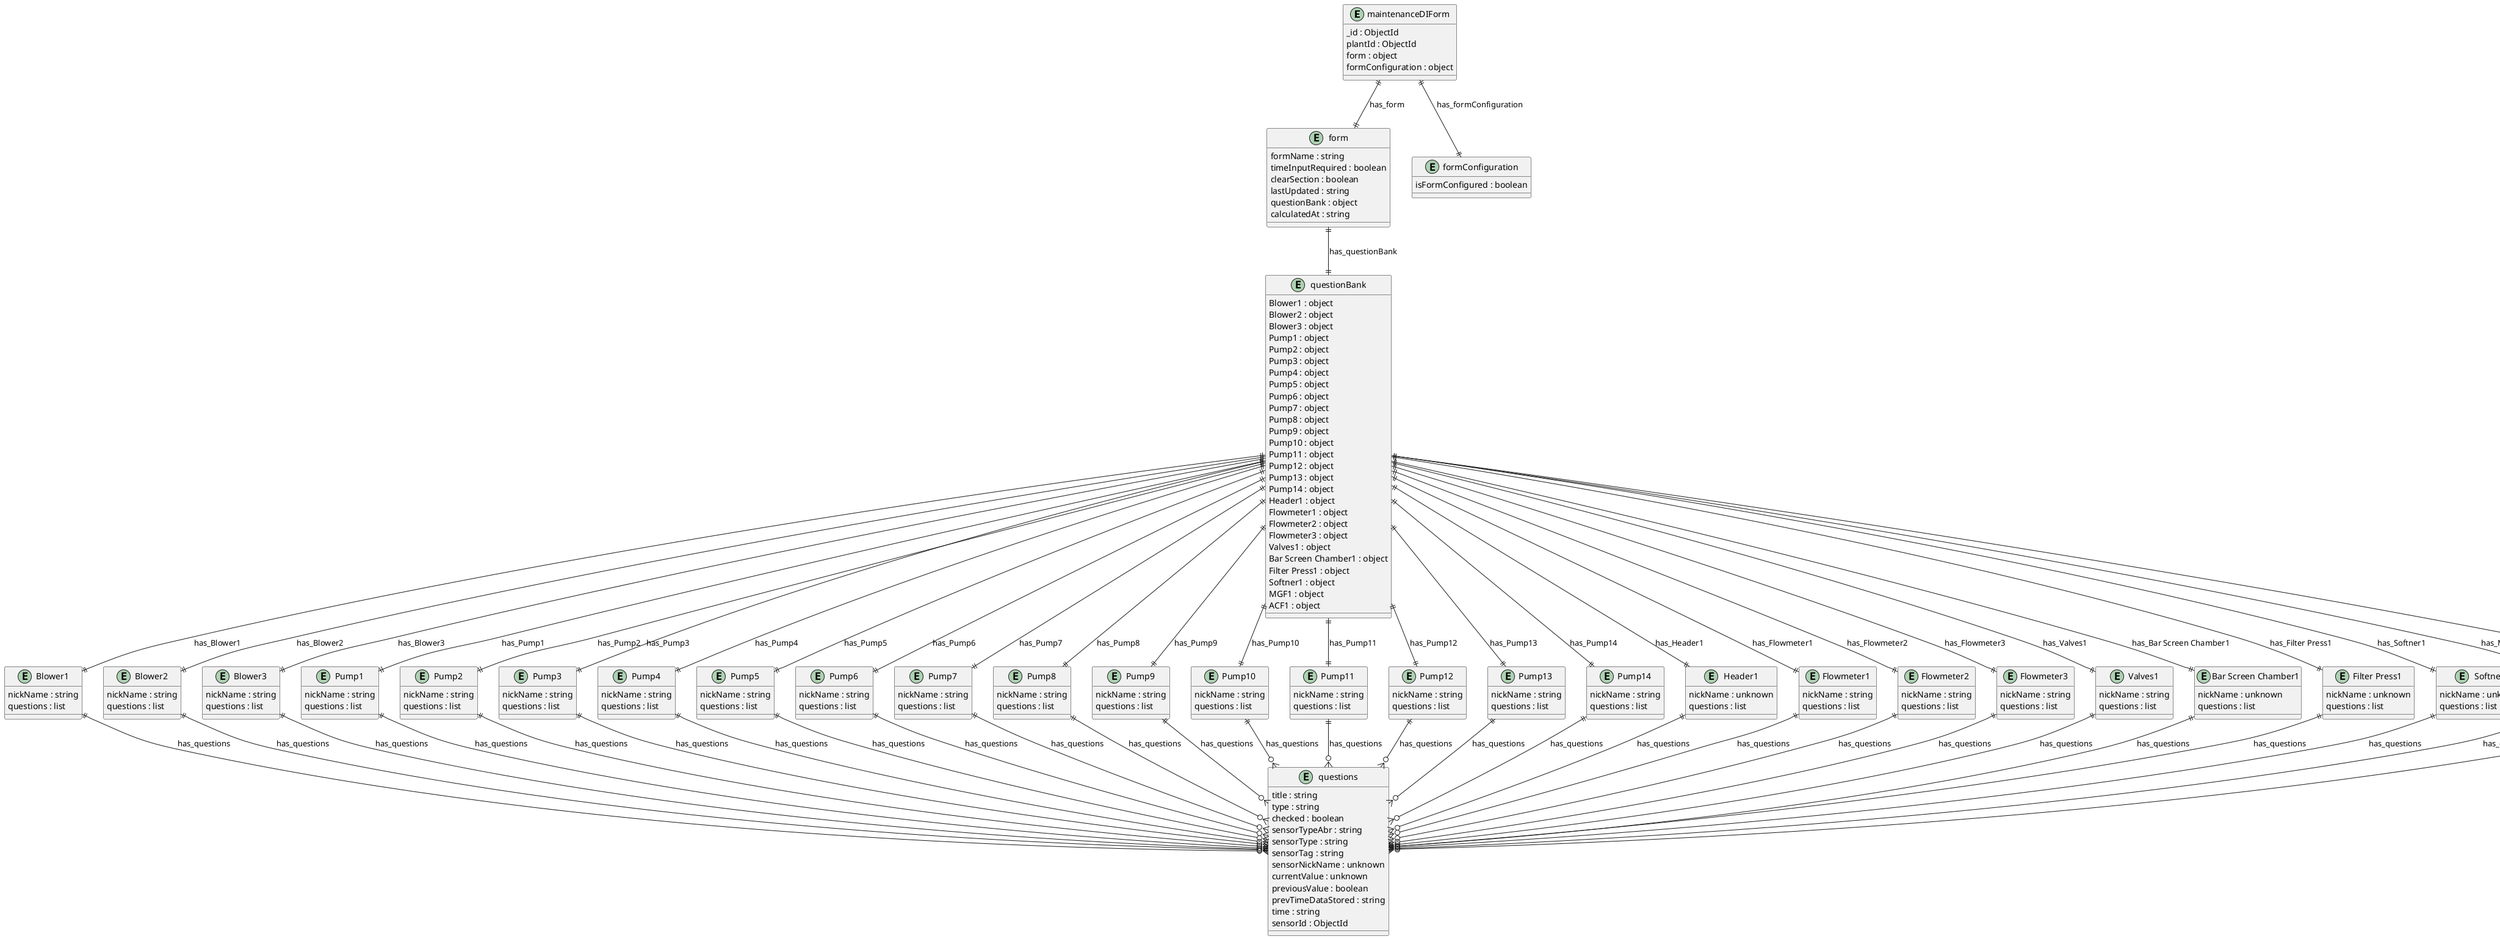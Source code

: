 @startuml maintenanceDIForm_Diagram

entity "maintenanceDIForm" as maintenanceDIForm {
  _id : ObjectId
  plantId : ObjectId
  form : object
  formConfiguration : object
}

entity "form" as form {
  formName : string
  timeInputRequired : boolean
  clearSection : boolean
  lastUpdated : string
  questionBank : object
  calculatedAt : string
}

entity "questionBank" as questionBank {
  Blower1 : object
  Blower2 : object
  Blower3 : object
  Pump1 : object
  Pump2 : object
  Pump3 : object
  Pump4 : object
  Pump5 : object
  Pump6 : object
  Pump7 : object
  Pump8 : object
  Pump9 : object
  Pump10 : object
  Pump11 : object
  Pump12 : object
  Pump13 : object
  Pump14 : object
  Header1 : object
  Flowmeter1 : object
  Flowmeter2 : object
  Flowmeter3 : object
  Valves1 : object
  Bar Screen Chamber1 : object
  Filter Press1 : object
  Softner1 : object
  MGF1 : object
  ACF1 : object
}

entity "Blower1" as Blower1 {
  nickName : string
  questions : list
}

entity "questions" as questions {
  title : string
  type : string
  checked : boolean
  sensorTypeAbr : string
  sensorType : string
  sensorTag : string
  sensorNickName : unknown
  currentValue : unknown
  previousValue : boolean
  prevTimeDataStored : string
  time : string
  sensorId : ObjectId
}

entity "Blower2" as Blower2 {
  nickName : string
  questions : list
}

entity "Blower3" as Blower3 {
  nickName : string
  questions : list
}

entity "Pump1" as Pump1 {
  nickName : string
  questions : list
}

entity "Pump2" as Pump2 {
  nickName : string
  questions : list
}

entity "Pump3" as Pump3 {
  nickName : string
  questions : list
}

entity "Pump4" as Pump4 {
  nickName : string
  questions : list
}

entity "Pump5" as Pump5 {
  nickName : string
  questions : list
}

entity "Pump6" as Pump6 {
  nickName : string
  questions : list
}

entity "Pump7" as Pump7 {
  nickName : string
  questions : list
}

entity "Pump8" as Pump8 {
  nickName : string
  questions : list
}

entity "Pump9" as Pump9 {
  nickName : string
  questions : list
}

entity "Pump10" as Pump10 {
  nickName : string
  questions : list
}

entity "Pump11" as Pump11 {
  nickName : string
  questions : list
}

entity "Pump12" as Pump12 {
  nickName : string
  questions : list
}

entity "Pump13" as Pump13 {
  nickName : string
  questions : list
}

entity "Pump14" as Pump14 {
  nickName : string
  questions : list
}

entity "Header1" as Header1 {
  nickName : unknown
  questions : list
}

entity "Flowmeter1" as Flowmeter1 {
  nickName : string
  questions : list
}

entity "Flowmeter2" as Flowmeter2 {
  nickName : string
  questions : list
}

entity "Flowmeter3" as Flowmeter3 {
  nickName : string
  questions : list
}

entity "Valves1" as Valves1 {
  nickName : string
  questions : list
}

entity "Bar Screen Chamber1" as Bar_Screen_Chamber1 {
  nickName : unknown
  questions : list
}

entity "Filter Press1" as Filter_Press1 {
  nickName : unknown
  questions : list
}

entity "Softner1" as Softner1 {
  nickName : unknown
  questions : list
}

entity "MGF1" as MGF1 {
  nickName : unknown
  questions : list
}

entity "ACF1" as ACF1 {
  nickName : unknown
  questions : list
}

entity "formConfiguration" as formConfiguration {
  isFormConfigured : boolean
}

' // Relationships
maintenanceDIForm ||--|| form : has_form
form ||--|| questionBank : has_questionBank
questionBank ||--|| Blower1 : has_Blower1
Blower1 ||--o{ questions : has_questions
questionBank ||--|| Blower2 : has_Blower2
Blower2 ||--o{ questions : has_questions
questionBank ||--|| Blower3 : has_Blower3
Blower3 ||--o{ questions : has_questions
questionBank ||--|| Pump1 : has_Pump1
Pump1 ||--o{ questions : has_questions
questionBank ||--|| Pump2 : has_Pump2
Pump2 ||--o{ questions : has_questions
questionBank ||--|| Pump3 : has_Pump3
Pump3 ||--o{ questions : has_questions
questionBank ||--|| Pump4 : has_Pump4
Pump4 ||--o{ questions : has_questions
questionBank ||--|| Pump5 : has_Pump5
Pump5 ||--o{ questions : has_questions
questionBank ||--|| Pump6 : has_Pump6
Pump6 ||--o{ questions : has_questions
questionBank ||--|| Pump7 : has_Pump7
Pump7 ||--o{ questions : has_questions
questionBank ||--|| Pump8 : has_Pump8
Pump8 ||--o{ questions : has_questions
questionBank ||--|| Pump9 : has_Pump9
Pump9 ||--o{ questions : has_questions
questionBank ||--|| Pump10 : has_Pump10
Pump10 ||--o{ questions : has_questions
questionBank ||--|| Pump11 : has_Pump11
Pump11 ||--o{ questions : has_questions
questionBank ||--|| Pump12 : has_Pump12
Pump12 ||--o{ questions : has_questions
questionBank ||--|| Pump13 : has_Pump13
Pump13 ||--o{ questions : has_questions
questionBank ||--|| Pump14 : has_Pump14
Pump14 ||--o{ questions : has_questions
questionBank ||--|| Header1 : has_Header1
Header1 ||--o{ questions : has_questions
questionBank ||--|| Flowmeter1 : has_Flowmeter1
Flowmeter1 ||--o{ questions : has_questions
questionBank ||--|| Flowmeter2 : has_Flowmeter2
Flowmeter2 ||--o{ questions : has_questions
questionBank ||--|| Flowmeter3 : has_Flowmeter3
Flowmeter3 ||--o{ questions : has_questions
questionBank ||--|| Valves1 : has_Valves1
Valves1 ||--o{ questions : has_questions
questionBank ||--|| Bar_Screen_Chamber1 : has_Bar Screen Chamber1
Bar_Screen_Chamber1 ||--o{ questions : has_questions
questionBank ||--|| Filter_Press1 : has_Filter Press1
Filter_Press1 ||--o{ questions : has_questions
questionBank ||--|| Softner1 : has_Softner1
Softner1 ||--o{ questions : has_questions
questionBank ||--|| MGF1 : has_MGF1
MGF1 ||--o{ questions : has_questions
questionBank ||--|| ACF1 : has_ACF1
ACF1 ||--o{ questions : has_questions
maintenanceDIForm ||--|| formConfiguration : has_formConfiguration
@enduml